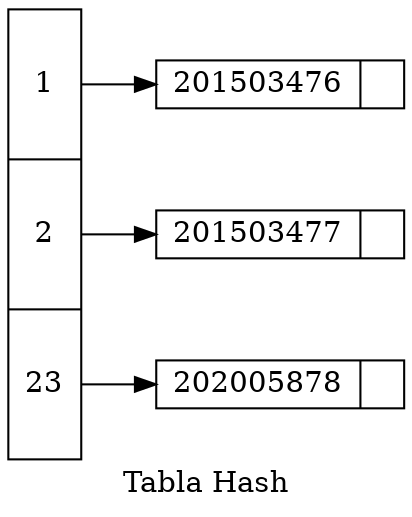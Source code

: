 digraph TablaHas{
nodesep=0.08;
rankdir=LR;
node [shape=record,width=0.1,height=0.1];
nodo0 [label = "  <f0>1| <f1>2| <f2>23 " , height=3];
nodo1[label = " {201503476|}"];
nodo2[label = " {201503477|}"];
nodo3[label = " {202005878|}"];

nodo0:f0->nodo1
nodo0:f1->nodo2
nodo0:f2->nodo3
label = " Tabla Hash "; 
}
